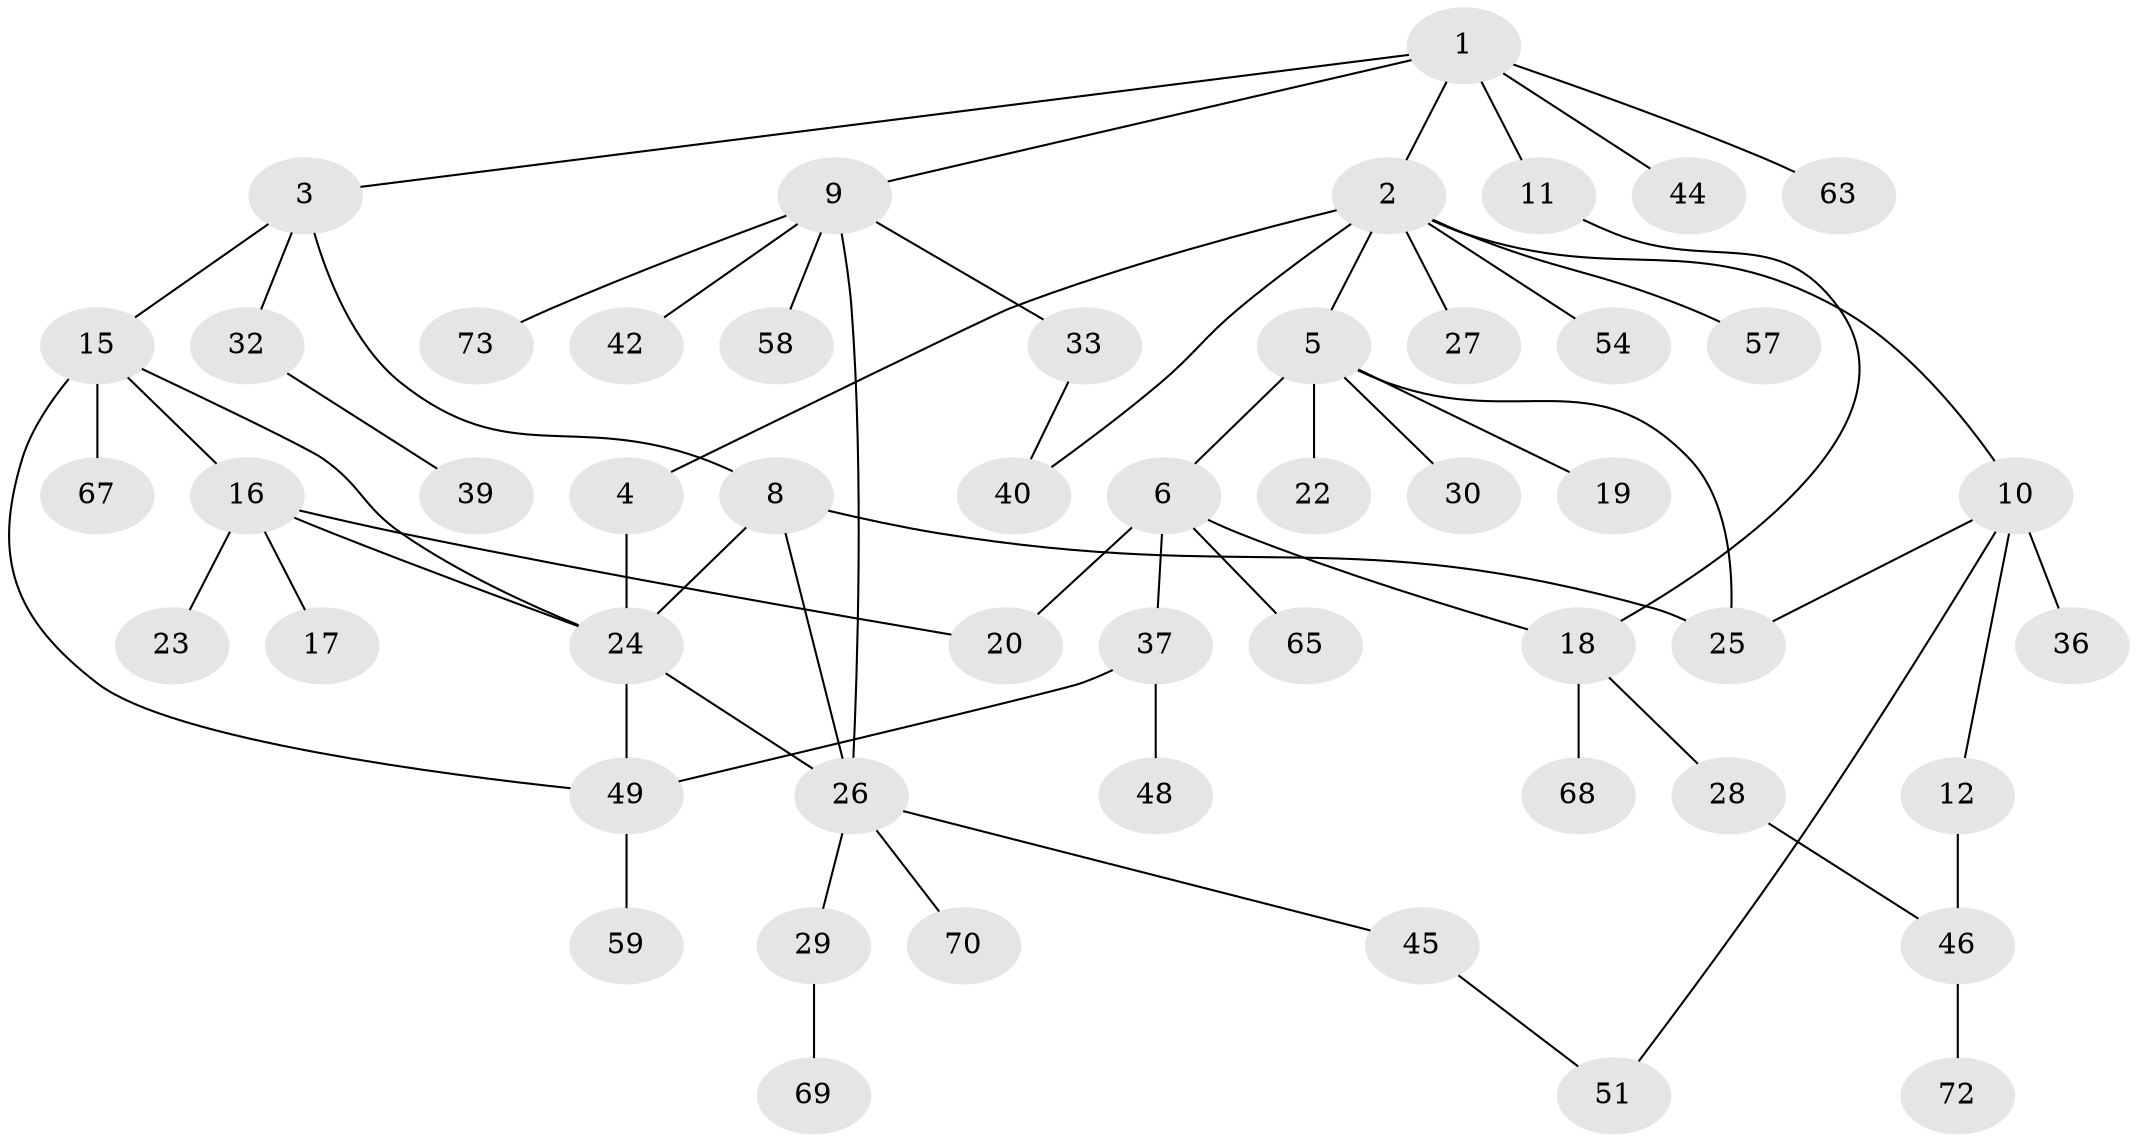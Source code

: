 // original degree distribution, {6: 0.039473684210526314, 8: 0.013157894736842105, 5: 0.05263157894736842, 3: 0.15789473684210525, 7: 0.013157894736842105, 4: 0.05263157894736842, 1: 0.3815789473684211, 2: 0.2894736842105263}
// Generated by graph-tools (version 1.1) at 2025/41/03/06/25 10:41:29]
// undirected, 51 vertices, 64 edges
graph export_dot {
graph [start="1"]
  node [color=gray90,style=filled];
  1 [super="+13"];
  2 [super="+41"];
  3 [super="+56"];
  4 [super="+7"];
  5 [super="+74"];
  6 [super="+31"];
  8 [super="+43"];
  9 [super="+62"];
  10 [super="+14"];
  11 [super="+50"];
  12;
  15 [super="+21"];
  16 [super="+38"];
  17;
  18 [super="+76"];
  19;
  20;
  22;
  23;
  24 [super="+34"];
  25 [super="+64"];
  26 [super="+53"];
  27;
  28 [super="+61"];
  29;
  30;
  32 [super="+66"];
  33 [super="+35"];
  36;
  37 [super="+47"];
  39 [super="+52"];
  40;
  42 [super="+71"];
  44;
  45;
  46 [super="+60"];
  48;
  49 [super="+55"];
  51;
  54;
  57 [super="+75"];
  58;
  59;
  63;
  65;
  67;
  68;
  69;
  70;
  72;
  73;
  1 -- 2;
  1 -- 3;
  1 -- 9;
  1 -- 11;
  1 -- 44;
  1 -- 63;
  2 -- 4;
  2 -- 5;
  2 -- 10;
  2 -- 27;
  2 -- 54;
  2 -- 57;
  2 -- 40;
  3 -- 8;
  3 -- 15;
  3 -- 32;
  4 -- 24;
  5 -- 6;
  5 -- 19;
  5 -- 22;
  5 -- 25;
  5 -- 30;
  6 -- 20;
  6 -- 65;
  6 -- 37;
  6 -- 18;
  8 -- 24;
  8 -- 25;
  8 -- 26;
  9 -- 26;
  9 -- 33;
  9 -- 42;
  9 -- 58;
  9 -- 73;
  10 -- 12;
  10 -- 51;
  10 -- 36;
  10 -- 25;
  11 -- 18;
  12 -- 46;
  15 -- 16;
  15 -- 24;
  15 -- 67;
  15 -- 49;
  16 -- 17;
  16 -- 20;
  16 -- 23;
  16 -- 24;
  18 -- 28;
  18 -- 68;
  24 -- 49;
  24 -- 26;
  26 -- 29;
  26 -- 45;
  26 -- 70;
  28 -- 46;
  29 -- 69;
  32 -- 39;
  33 -- 40;
  37 -- 48;
  37 -- 49;
  45 -- 51;
  46 -- 72;
  49 -- 59;
}
